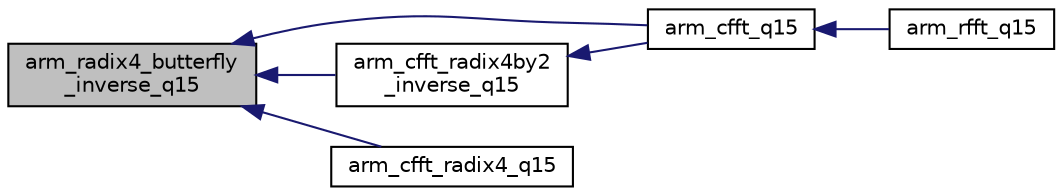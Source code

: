 digraph "arm_radix4_butterfly_inverse_q15"
{
  edge [fontname="Helvetica",fontsize="10",labelfontname="Helvetica",labelfontsize="10"];
  node [fontname="Helvetica",fontsize="10",shape=record];
  rankdir="LR";
  Node4 [label="arm_radix4_butterfly\l_inverse_q15",height=0.2,width=0.4,color="black", fillcolor="grey75", style="filled", fontcolor="black"];
  Node4 -> Node5 [dir="back",color="midnightblue",fontsize="10",style="solid",fontname="Helvetica"];
  Node5 [label="arm_cfft_q15",height=0.2,width=0.4,color="black", fillcolor="white", style="filled",URL="$group___complex_f_f_t.html#ga68cdacd2267a2967955e40e6b7ec1229",tooltip="Processing function for the Q15 complex FFT. "];
  Node5 -> Node6 [dir="back",color="midnightblue",fontsize="10",style="solid",fontname="Helvetica"];
  Node6 [label="arm_rfft_q15",height=0.2,width=0.4,color="black", fillcolor="white", style="filled",URL="$group___real_f_f_t.html#ga00e615f5db21736ad5b27fb6146f3fc5",tooltip="Processing function for the Q15 RFFT/RIFFT. "];
  Node4 -> Node7 [dir="back",color="midnightblue",fontsize="10",style="solid",fontname="Helvetica"];
  Node7 [label="arm_cfft_radix4by2\l_inverse_q15",height=0.2,width=0.4,color="black", fillcolor="white", style="filled",URL="$arm__cfft__q15_8c.html#abe669acc8db57d1fb9b1e2bba30f2224"];
  Node7 -> Node5 [dir="back",color="midnightblue",fontsize="10",style="solid",fontname="Helvetica"];
  Node4 -> Node8 [dir="back",color="midnightblue",fontsize="10",style="solid",fontname="Helvetica"];
  Node8 [label="arm_cfft_radix4_q15",height=0.2,width=0.4,color="black", fillcolor="white", style="filled",URL="$group___complex_f_f_t.html#ga8d66cdac41b8bf6cefdb895456eee84a",tooltip="Processing function for the Q15 CFFT/CIFFT. "];
}
